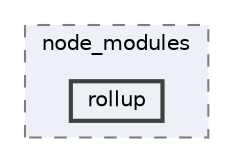 digraph "pkiclassroomrescheduler/src/main/frontend/node_modules/rollup"
{
 // LATEX_PDF_SIZE
  bgcolor="transparent";
  edge [fontname=Helvetica,fontsize=10,labelfontname=Helvetica,labelfontsize=10];
  node [fontname=Helvetica,fontsize=10,shape=box,height=0.2,width=0.4];
  compound=true
  subgraph clusterdir_72953eda66ccb3a2722c28e1c3e6c23b {
    graph [ bgcolor="#edf0f7", pencolor="grey50", label="node_modules", fontname=Helvetica,fontsize=10 style="filled,dashed", URL="dir_72953eda66ccb3a2722c28e1c3e6c23b.html",tooltip=""]
  dir_d6851973af543ef2fbb8359782d77eb8 [label="rollup", fillcolor="#edf0f7", color="grey25", style="filled,bold", URL="dir_d6851973af543ef2fbb8359782d77eb8.html",tooltip=""];
  }
}
